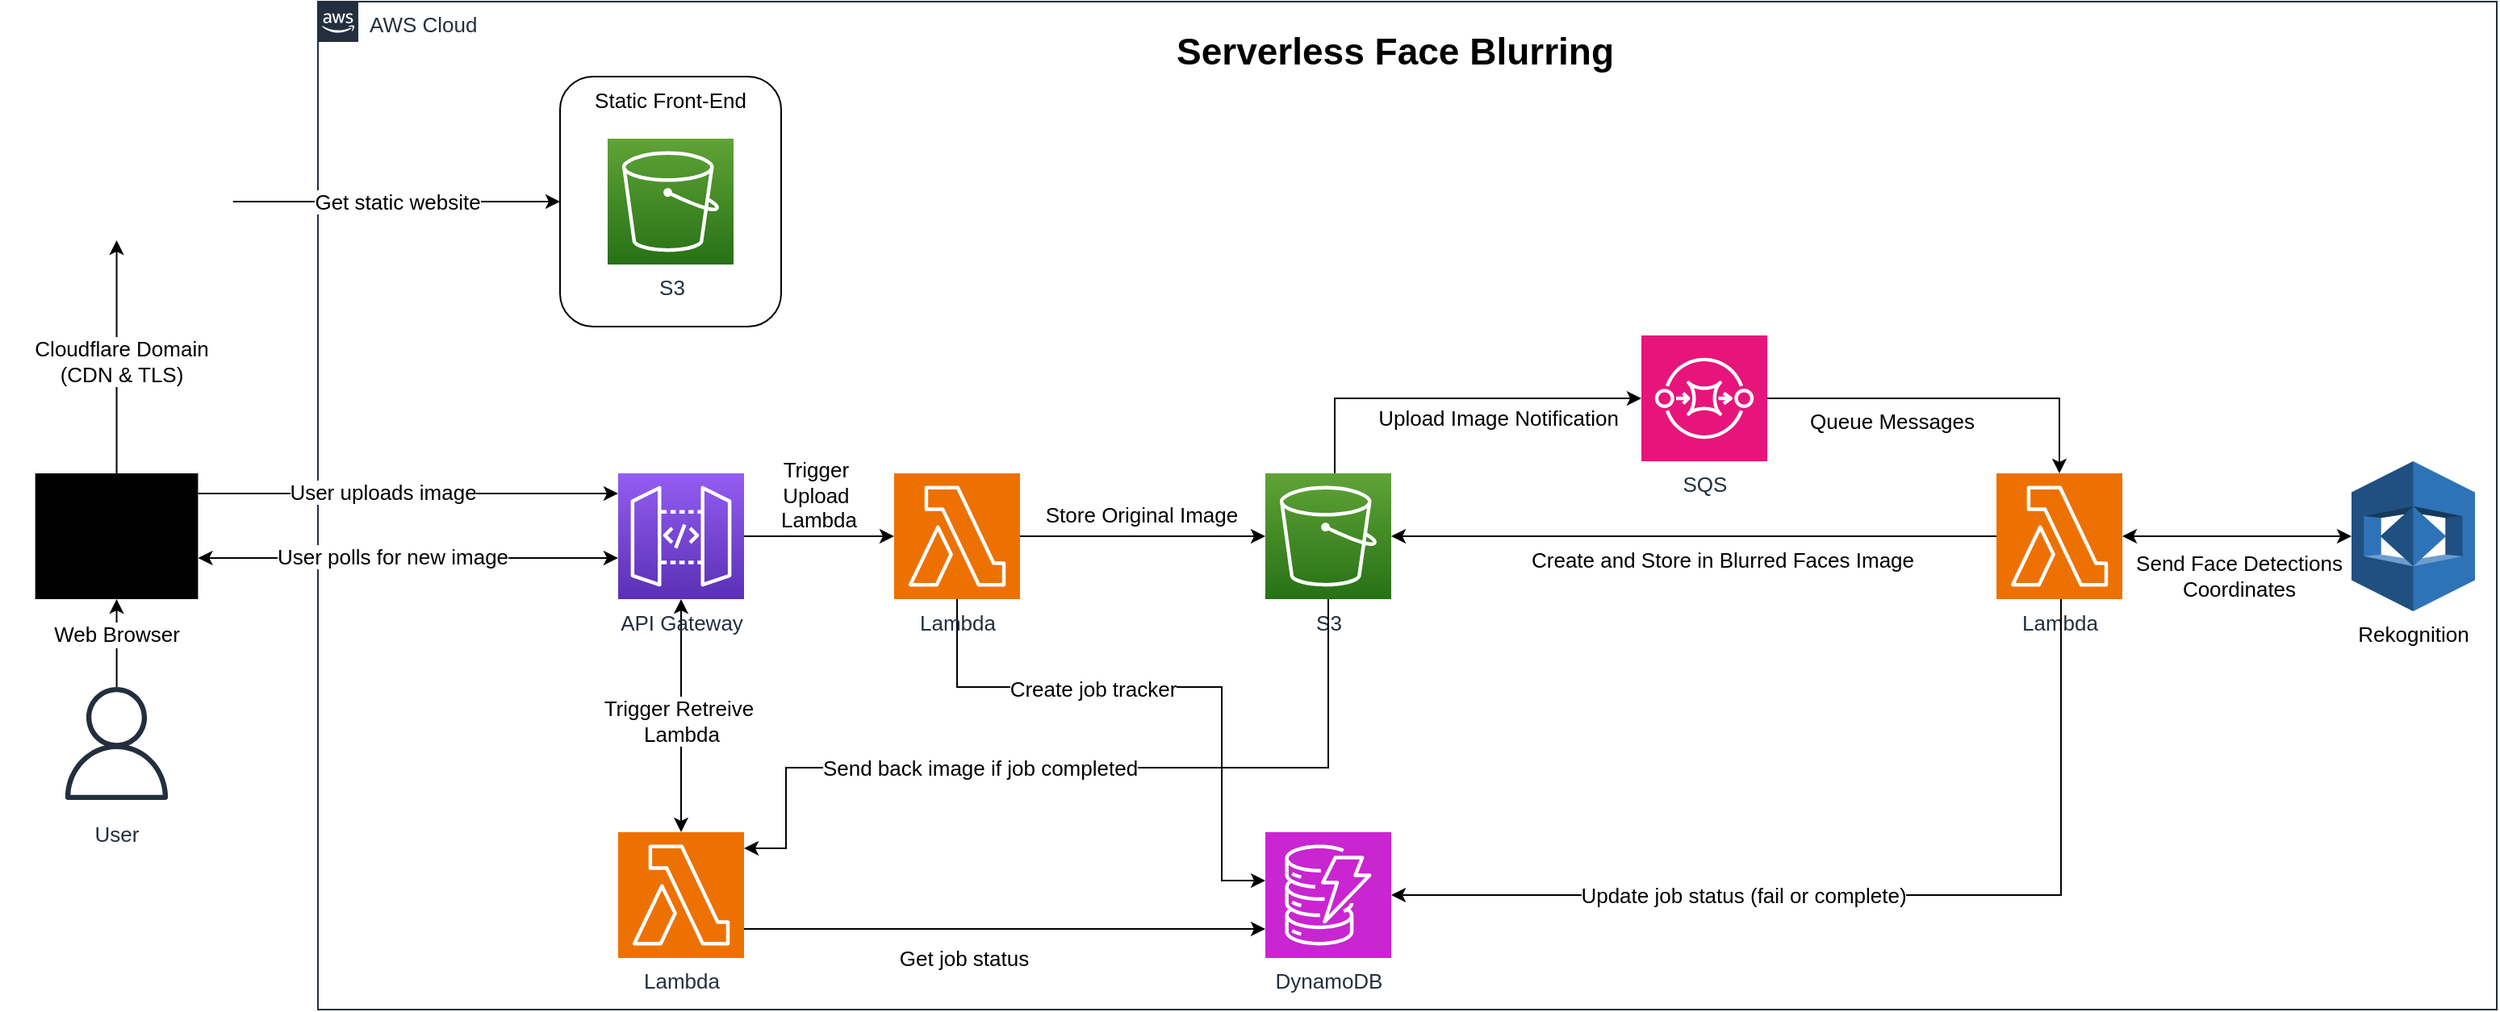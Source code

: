 <mxfile version="24.9.0">
  <diagram id="Ht1M8jgEwFfnCIfOTk4-" name="Page-1">
    <mxGraphModel dx="2074" dy="1146" grid="1" gridSize="10" guides="1" tooltips="1" connect="1" arrows="1" fold="1" page="1" pageScale="1" pageWidth="827" pageHeight="1169" math="0" shadow="0">
      <root>
        <mxCell id="0" />
        <mxCell id="1" parent="0" />
        <mxCell id="jZVaUwOg5UY3L9NAnvdq-71" value="AWS Cloud" style="points=[[0,0],[0.25,0],[0.5,0],[0.75,0],[1,0],[1,0.25],[1,0.5],[1,0.75],[1,1],[0.75,1],[0.5,1],[0.25,1],[0,1],[0,0.75],[0,0.5],[0,0.25]];outlineConnect=0;gradientColor=none;html=1;whiteSpace=wrap;fontSize=13;fontStyle=0;shape=mxgraph.aws4.group;grIcon=mxgraph.aws4.group_aws_cloud_alt;strokeColor=#232F3E;fillColor=none;verticalAlign=top;align=left;spacingLeft=30;fontColor=#232F3E;dashed=0;labelBackgroundColor=none;container=1;pointerEvents=0;collapsible=0;recursiveResize=0;" parent="1" vertex="1">
          <mxGeometry x="240" y="125" width="1350" height="625" as="geometry" />
        </mxCell>
        <mxCell id="ifsCe7wSicus5D4EdEdn-7" value="Static Front-End" style="rounded=1;whiteSpace=wrap;html=1;verticalAlign=top;fontSize=13;" parent="jZVaUwOg5UY3L9NAnvdq-71" vertex="1">
          <mxGeometry x="150" y="46.5" width="137" height="155" as="geometry" />
        </mxCell>
        <mxCell id="jZVaUwOg5UY3L9NAnvdq-73" value="S3" style="outlineConnect=0;fontColor=#232F3E;gradientColor=#60A337;gradientDirection=north;fillColor=#277116;strokeColor=#ffffff;dashed=0;verticalLabelPosition=bottom;verticalAlign=top;align=center;html=1;fontSize=13;fontStyle=0;aspect=fixed;shape=mxgraph.aws4.resourceIcon;resIcon=mxgraph.aws4.s3;labelBackgroundColor=none;" parent="jZVaUwOg5UY3L9NAnvdq-71" vertex="1">
          <mxGeometry x="179.5" y="85" width="78" height="78" as="geometry" />
        </mxCell>
        <mxCell id="ASHzGRQUF6kaOziHz2nL-23" value="&lt;div&gt;Trigger&amp;nbsp;&lt;/div&gt;&lt;div&gt;Upload&amp;nbsp;&lt;/div&gt;&lt;div&gt;Lambda&lt;/div&gt;" style="edgeStyle=orthogonalEdgeStyle;rounded=0;orthogonalLoop=1;jettySize=auto;html=1;fontSize=13;" edge="1" parent="jZVaUwOg5UY3L9NAnvdq-71" source="jZVaUwOg5UY3L9NAnvdq-74" target="ifsCe7wSicus5D4EdEdn-16">
          <mxGeometry x="-0.011" y="27" relative="1" as="geometry">
            <Array as="points">
              <mxPoint x="310" y="332" />
              <mxPoint x="310" y="332" />
            </Array>
            <mxPoint y="1" as="offset" />
          </mxGeometry>
        </mxCell>
        <mxCell id="ASHzGRQUF6kaOziHz2nL-30" style="edgeStyle=orthogonalEdgeStyle;rounded=0;orthogonalLoop=1;jettySize=auto;html=1;startArrow=classic;startFill=1;fontSize=13;" edge="1" parent="jZVaUwOg5UY3L9NAnvdq-71" source="jZVaUwOg5UY3L9NAnvdq-74" target="ASHzGRQUF6kaOziHz2nL-29">
          <mxGeometry relative="1" as="geometry" />
        </mxCell>
        <mxCell id="ASHzGRQUF6kaOziHz2nL-31" value="&lt;div&gt;Trigger Retreive&amp;nbsp;&lt;/div&gt;&lt;div&gt;Lambda&lt;/div&gt;" style="edgeLabel;html=1;align=center;verticalAlign=middle;resizable=0;points=[];fontSize=13;" vertex="1" connectable="0" parent="ASHzGRQUF6kaOziHz2nL-30">
          <mxGeometry x="0.039" relative="1" as="geometry">
            <mxPoint as="offset" />
          </mxGeometry>
        </mxCell>
        <mxCell id="jZVaUwOg5UY3L9NAnvdq-74" value="API Gateway" style="outlineConnect=0;fontColor=#232F3E;gradientColor=#945DF2;gradientDirection=north;fillColor=#5A30B5;strokeColor=#ffffff;dashed=0;verticalLabelPosition=bottom;verticalAlign=top;align=center;html=1;fontSize=13;fontStyle=0;aspect=fixed;shape=mxgraph.aws4.resourceIcon;resIcon=mxgraph.aws4.api_gateway;labelBackgroundColor=none;" parent="jZVaUwOg5UY3L9NAnvdq-71" vertex="1">
          <mxGeometry x="186" y="292.5" width="78" height="78" as="geometry" />
        </mxCell>
        <mxCell id="ASHzGRQUF6kaOziHz2nL-2" style="edgeStyle=orthogonalEdgeStyle;rounded=0;orthogonalLoop=1;jettySize=auto;html=1;fontSize=13;" edge="1" parent="jZVaUwOg5UY3L9NAnvdq-71" source="ifsCe7wSicus5D4EdEdn-6" target="ifsCe7wSicus5D4EdEdn-19">
          <mxGeometry relative="1" as="geometry">
            <Array as="points">
              <mxPoint x="630" y="246" />
            </Array>
          </mxGeometry>
        </mxCell>
        <mxCell id="ASHzGRQUF6kaOziHz2nL-6" value="&lt;div&gt;Upload Image Notification&lt;/div&gt;" style="edgeLabel;html=1;align=center;verticalAlign=middle;resizable=0;points=[];fontSize=13;" vertex="1" connectable="0" parent="ASHzGRQUF6kaOziHz2nL-2">
          <mxGeometry x="-0.255" y="1" relative="1" as="geometry">
            <mxPoint x="59" y="13" as="offset" />
          </mxGeometry>
        </mxCell>
        <mxCell id="ifsCe7wSicus5D4EdEdn-6" value="S3" style="outlineConnect=0;fontColor=#232F3E;gradientColor=#60A337;gradientDirection=north;fillColor=#277116;strokeColor=#ffffff;dashed=0;verticalLabelPosition=bottom;verticalAlign=top;align=center;html=1;fontSize=13;fontStyle=0;aspect=fixed;shape=mxgraph.aws4.resourceIcon;resIcon=mxgraph.aws4.s3;labelBackgroundColor=none;" parent="jZVaUwOg5UY3L9NAnvdq-71" vertex="1">
          <mxGeometry x="587" y="292.5" width="78" height="78" as="geometry" />
        </mxCell>
        <mxCell id="ifsCe7wSicus5D4EdEdn-18" style="edgeStyle=orthogonalEdgeStyle;rounded=0;orthogonalLoop=1;jettySize=auto;html=1;exitX=1;exitY=0.5;exitDx=0;exitDy=0;exitPerimeter=0;fontSize=13;" parent="jZVaUwOg5UY3L9NAnvdq-71" edge="1" target="ifsCe7wSicus5D4EdEdn-6" source="ifsCe7wSicus5D4EdEdn-16">
          <mxGeometry relative="1" as="geometry">
            <mxPoint x="435" y="312.5" as="sourcePoint" />
            <mxPoint x="587" y="312.5" as="targetPoint" />
          </mxGeometry>
        </mxCell>
        <mxCell id="ifsCe7wSicus5D4EdEdn-23" value="Store Original Image" style="edgeLabel;html=1;align=center;verticalAlign=middle;resizable=0;points=[];fontSize=13;" parent="ifsCe7wSicus5D4EdEdn-18" vertex="1" connectable="0">
          <mxGeometry x="-0.137" y="1" relative="1" as="geometry">
            <mxPoint x="9" y="-13" as="offset" />
          </mxGeometry>
        </mxCell>
        <mxCell id="ASHzGRQUF6kaOziHz2nL-38" style="edgeStyle=orthogonalEdgeStyle;rounded=0;orthogonalLoop=1;jettySize=auto;html=1;fontSize=13;" edge="1" parent="jZVaUwOg5UY3L9NAnvdq-71" source="ifsCe7wSicus5D4EdEdn-16" target="ASHzGRQUF6kaOziHz2nL-17">
          <mxGeometry relative="1" as="geometry">
            <Array as="points">
              <mxPoint x="396" y="425" />
              <mxPoint x="560" y="425" />
              <mxPoint x="560" y="545" />
            </Array>
          </mxGeometry>
        </mxCell>
        <mxCell id="ASHzGRQUF6kaOziHz2nL-39" value="Create job tracker" style="edgeLabel;html=1;align=center;verticalAlign=middle;resizable=0;points=[];fontSize=13;" vertex="1" connectable="0" parent="ASHzGRQUF6kaOziHz2nL-38">
          <mxGeometry x="-0.242" y="-1" relative="1" as="geometry">
            <mxPoint as="offset" />
          </mxGeometry>
        </mxCell>
        <mxCell id="ifsCe7wSicus5D4EdEdn-16" value="Lambda" style="sketch=0;points=[[0,0,0],[0.25,0,0],[0.5,0,0],[0.75,0,0],[1,0,0],[0,1,0],[0.25,1,0],[0.5,1,0],[0.75,1,0],[1,1,0],[0,0.25,0],[0,0.5,0],[0,0.75,0],[1,0.25,0],[1,0.5,0],[1,0.75,0]];outlineConnect=0;fontColor=#232F3E;fillColor=#ED7100;strokeColor=#ffffff;dashed=0;verticalLabelPosition=bottom;verticalAlign=top;align=center;html=1;fontSize=13;fontStyle=0;aspect=fixed;shape=mxgraph.aws4.resourceIcon;resIcon=mxgraph.aws4.lambda;" parent="jZVaUwOg5UY3L9NAnvdq-71" vertex="1">
          <mxGeometry x="357" y="292.5" width="78" height="78" as="geometry" />
        </mxCell>
        <mxCell id="ASHzGRQUF6kaOziHz2nL-3" style="edgeStyle=orthogonalEdgeStyle;rounded=0;orthogonalLoop=1;jettySize=auto;html=1;fontSize=13;" edge="1" parent="jZVaUwOg5UY3L9NAnvdq-71" source="ifsCe7wSicus5D4EdEdn-19" target="ifsCe7wSicus5D4EdEdn-30">
          <mxGeometry relative="1" as="geometry" />
        </mxCell>
        <mxCell id="ASHzGRQUF6kaOziHz2nL-8" value="Queue Messages" style="edgeLabel;html=1;align=center;verticalAlign=middle;resizable=0;points=[];fontSize=13;" vertex="1" connectable="0" parent="ASHzGRQUF6kaOziHz2nL-3">
          <mxGeometry x="-0.433" y="-1" relative="1" as="geometry">
            <mxPoint x="12" y="13" as="offset" />
          </mxGeometry>
        </mxCell>
        <mxCell id="ifsCe7wSicus5D4EdEdn-19" value="SQS" style="sketch=0;points=[[0,0,0],[0.25,0,0],[0.5,0,0],[0.75,0,0],[1,0,0],[0,1,0],[0.25,1,0],[0.5,1,0],[0.75,1,0],[1,1,0],[0,0.25,0],[0,0.5,0],[0,0.75,0],[1,0.25,0],[1,0.5,0],[1,0.75,0]];outlineConnect=0;fontColor=#232F3E;fillColor=#E7157B;strokeColor=#ffffff;dashed=0;verticalLabelPosition=bottom;verticalAlign=top;align=center;html=1;fontSize=13;fontStyle=0;aspect=fixed;shape=mxgraph.aws4.resourceIcon;resIcon=mxgraph.aws4.sqs;" parent="jZVaUwOg5UY3L9NAnvdq-71" vertex="1">
          <mxGeometry x="820" y="207" width="78" height="78" as="geometry" />
        </mxCell>
        <mxCell id="ifsCe7wSicus5D4EdEdn-33" style="edgeStyle=orthogonalEdgeStyle;rounded=0;orthogonalLoop=1;jettySize=auto;html=1;startArrow=classic;startFill=1;fontSize=13;" parent="jZVaUwOg5UY3L9NAnvdq-71" source="ifsCe7wSicus5D4EdEdn-21" target="ifsCe7wSicus5D4EdEdn-30" edge="1">
          <mxGeometry relative="1" as="geometry" />
        </mxCell>
        <mxCell id="ifsCe7wSicus5D4EdEdn-34" value="&lt;div&gt;Send Face Detections&lt;/div&gt;&lt;div&gt;Coordinates&lt;br&gt;&lt;/div&gt;" style="edgeLabel;html=1;align=center;verticalAlign=middle;resizable=0;points=[];fontSize=13;" parent="ifsCe7wSicus5D4EdEdn-33" vertex="1" connectable="0">
          <mxGeometry x="0.176" y="1" relative="1" as="geometry">
            <mxPoint x="13" y="23" as="offset" />
          </mxGeometry>
        </mxCell>
        <mxCell id="ifsCe7wSicus5D4EdEdn-21" value="Rekognition" style="outlineConnect=0;dashed=0;verticalLabelPosition=bottom;verticalAlign=top;align=center;html=1;shape=mxgraph.aws3.rekognition;fillColor=#2E73B8;gradientColor=none;labelBackgroundColor=default;fontSize=13;" parent="jZVaUwOg5UY3L9NAnvdq-71" vertex="1">
          <mxGeometry x="1260" y="285" width="76.5" height="93" as="geometry" />
        </mxCell>
        <mxCell id="ASHzGRQUF6kaOziHz2nL-4" style="edgeStyle=orthogonalEdgeStyle;rounded=0;orthogonalLoop=1;jettySize=auto;html=1;fontSize=13;" edge="1" parent="jZVaUwOg5UY3L9NAnvdq-71" source="ifsCe7wSicus5D4EdEdn-30" target="ifsCe7wSicus5D4EdEdn-6">
          <mxGeometry relative="1" as="geometry" />
        </mxCell>
        <mxCell id="ASHzGRQUF6kaOziHz2nL-9" value="Create and Store in Blurred Faces Image " style="edgeLabel;html=1;align=center;verticalAlign=middle;resizable=0;points=[];fontSize=13;" vertex="1" connectable="0" parent="ASHzGRQUF6kaOziHz2nL-4">
          <mxGeometry x="0.008" y="-2" relative="1" as="geometry">
            <mxPoint x="19" y="16" as="offset" />
          </mxGeometry>
        </mxCell>
        <mxCell id="ifsCe7wSicus5D4EdEdn-30" value="Lambda" style="sketch=0;points=[[0,0,0],[0.25,0,0],[0.5,0,0],[0.75,0,0],[1,0,0],[0,1,0],[0.25,1,0],[0.5,1,0],[0.75,1,0],[1,1,0],[0,0.25,0],[0,0.5,0],[0,0.75,0],[1,0.25,0],[1,0.5,0],[1,0.75,0]];outlineConnect=0;fontColor=#232F3E;fillColor=#ED7100;strokeColor=#ffffff;dashed=0;verticalLabelPosition=bottom;verticalAlign=top;align=center;html=1;fontSize=13;fontStyle=0;aspect=fixed;shape=mxgraph.aws4.resourceIcon;resIcon=mxgraph.aws4.lambda;" parent="jZVaUwOg5UY3L9NAnvdq-71" vertex="1">
          <mxGeometry x="1040" y="292.5" width="78" height="78" as="geometry" />
        </mxCell>
        <mxCell id="ASHzGRQUF6kaOziHz2nL-17" value="DynamoDB" style="sketch=0;points=[[0,0,0],[0.25,0,0],[0.5,0,0],[0.75,0,0],[1,0,0],[0,1,0],[0.25,1,0],[0.5,1,0],[0.75,1,0],[1,1,0],[0,0.25,0],[0,0.5,0],[0,0.75,0],[1,0.25,0],[1,0.5,0],[1,0.75,0]];outlineConnect=0;fontColor=#232F3E;fillColor=#C925D1;strokeColor=#ffffff;dashed=0;verticalLabelPosition=bottom;verticalAlign=top;align=center;html=1;fontSize=13;fontStyle=0;aspect=fixed;shape=mxgraph.aws4.resourceIcon;resIcon=mxgraph.aws4.dynamodb;" vertex="1" parent="jZVaUwOg5UY3L9NAnvdq-71">
          <mxGeometry x="587" y="515" width="78" height="78" as="geometry" />
        </mxCell>
        <mxCell id="ASHzGRQUF6kaOziHz2nL-34" value="Send back image if job completed" style="edgeStyle=orthogonalEdgeStyle;rounded=0;orthogonalLoop=1;jettySize=auto;html=1;startArrow=classic;startFill=1;endArrow=none;endFill=0;fontSize=13;" edge="1" parent="jZVaUwOg5UY3L9NAnvdq-71" source="ASHzGRQUF6kaOziHz2nL-29" target="ifsCe7wSicus5D4EdEdn-6">
          <mxGeometry x="-0.241" relative="1" as="geometry">
            <Array as="points">
              <mxPoint x="290" y="525" />
              <mxPoint x="290" y="475" />
              <mxPoint x="626" y="475" />
            </Array>
            <mxPoint as="offset" />
          </mxGeometry>
        </mxCell>
        <mxCell id="ASHzGRQUF6kaOziHz2nL-35" style="edgeStyle=orthogonalEdgeStyle;rounded=0;orthogonalLoop=1;jettySize=auto;html=1;fontSize=13;" edge="1" parent="jZVaUwOg5UY3L9NAnvdq-71" source="ASHzGRQUF6kaOziHz2nL-29" target="ASHzGRQUF6kaOziHz2nL-17">
          <mxGeometry relative="1" as="geometry">
            <Array as="points">
              <mxPoint x="430" y="575" />
              <mxPoint x="430" y="575" />
            </Array>
          </mxGeometry>
        </mxCell>
        <mxCell id="ASHzGRQUF6kaOziHz2nL-36" value="Get job status" style="edgeLabel;html=1;align=center;verticalAlign=middle;resizable=0;points=[];fontSize=13;" vertex="1" connectable="0" parent="ASHzGRQUF6kaOziHz2nL-35">
          <mxGeometry x="-0.195" y="-2" relative="1" as="geometry">
            <mxPoint x="6" y="16" as="offset" />
          </mxGeometry>
        </mxCell>
        <mxCell id="ASHzGRQUF6kaOziHz2nL-29" value="Lambda" style="sketch=0;points=[[0,0,0],[0.25,0,0],[0.5,0,0],[0.75,0,0],[1,0,0],[0,1,0],[0.25,1,0],[0.5,1,0],[0.75,1,0],[1,1,0],[0,0.25,0],[0,0.5,0],[0,0.75,0],[1,0.25,0],[1,0.5,0],[1,0.75,0]];outlineConnect=0;fontColor=#232F3E;fillColor=#ED7100;strokeColor=#ffffff;dashed=0;verticalLabelPosition=bottom;verticalAlign=top;align=center;html=1;fontSize=13;fontStyle=0;aspect=fixed;shape=mxgraph.aws4.resourceIcon;resIcon=mxgraph.aws4.lambda;" vertex="1" parent="jZVaUwOg5UY3L9NAnvdq-71">
          <mxGeometry x="186" y="515" width="78" height="78" as="geometry" />
        </mxCell>
        <mxCell id="ASHzGRQUF6kaOziHz2nL-37" style="edgeStyle=orthogonalEdgeStyle;rounded=0;orthogonalLoop=1;jettySize=auto;html=1;entryX=1;entryY=0.5;entryDx=0;entryDy=0;entryPerimeter=0;fontSize=13;" edge="1" parent="jZVaUwOg5UY3L9NAnvdq-71" source="ifsCe7wSicus5D4EdEdn-30" target="ASHzGRQUF6kaOziHz2nL-17">
          <mxGeometry relative="1" as="geometry">
            <Array as="points">
              <mxPoint x="1080" y="554" />
            </Array>
          </mxGeometry>
        </mxCell>
        <mxCell id="ASHzGRQUF6kaOziHz2nL-40" value="Update job status (fail or complete) " style="edgeLabel;html=1;align=center;verticalAlign=middle;resizable=0;points=[];fontSize=13;" vertex="1" connectable="0" parent="ASHzGRQUF6kaOziHz2nL-37">
          <mxGeometry x="0.275" y="2" relative="1" as="geometry">
            <mxPoint x="1" y="-2" as="offset" />
          </mxGeometry>
        </mxCell>
        <mxCell id="-QjtrjUzRDEMRZ5MF8oH-47" value="Serverless Face Blurring" style="text;html=1;resizable=0;points=[];autosize=1;align=left;verticalAlign=top;spacingTop=-4;fontSize=23;fontStyle=1;labelBackgroundColor=none;" parent="jZVaUwOg5UY3L9NAnvdq-71" vertex="1">
          <mxGeometry x="530" y="15" width="270" height="40" as="geometry" />
        </mxCell>
        <mxCell id="ASHzGRQUF6kaOziHz2nL-47" style="edgeStyle=orthogonalEdgeStyle;rounded=0;orthogonalLoop=1;jettySize=auto;html=1;fontSize=13;" edge="1" parent="1" source="jZVaUwOg5UY3L9NAnvdq-60" target="ifsCe7wSicus5D4EdEdn-3">
          <mxGeometry relative="1" as="geometry" />
        </mxCell>
        <mxCell id="jZVaUwOg5UY3L9NAnvdq-60" value="User" style="outlineConnect=0;fontColor=#232F3E;gradientColor=none;fillColor=#232F3E;strokeColor=none;dashed=0;verticalLabelPosition=bottom;verticalAlign=top;align=center;html=1;fontSize=13;fontStyle=0;aspect=fixed;pointerEvents=1;shape=mxgraph.aws4.user;labelBackgroundColor=default;spacingTop=7;" parent="1" vertex="1">
          <mxGeometry x="80.27" y="550" width="70" height="70" as="geometry" />
        </mxCell>
        <mxCell id="ASHzGRQUF6kaOziHz2nL-41" style="edgeStyle=orthogonalEdgeStyle;rounded=0;orthogonalLoop=1;jettySize=auto;html=1;fontSize=13;" edge="1" parent="1" source="ifsCe7wSicus5D4EdEdn-3" target="jZVaUwOg5UY3L9NAnvdq-74">
          <mxGeometry relative="1" as="geometry">
            <Array as="points">
              <mxPoint x="200" y="430" />
              <mxPoint x="200" y="430" />
            </Array>
          </mxGeometry>
        </mxCell>
        <mxCell id="ASHzGRQUF6kaOziHz2nL-44" value="User uploads image" style="edgeLabel;html=1;align=center;verticalAlign=middle;resizable=0;points=[];fontSize=13;" vertex="1" connectable="0" parent="ASHzGRQUF6kaOziHz2nL-41">
          <mxGeometry x="-0.183" y="1" relative="1" as="geometry">
            <mxPoint x="8" as="offset" />
          </mxGeometry>
        </mxCell>
        <mxCell id="ASHzGRQUF6kaOziHz2nL-42" style="edgeStyle=orthogonalEdgeStyle;rounded=0;orthogonalLoop=1;jettySize=auto;html=1;startArrow=classic;startFill=1;fontSize=13;" edge="1" parent="1" source="ifsCe7wSicus5D4EdEdn-3" target="jZVaUwOg5UY3L9NAnvdq-74">
          <mxGeometry relative="1" as="geometry">
            <Array as="points">
              <mxPoint x="300" y="470" />
              <mxPoint x="300" y="470" />
            </Array>
          </mxGeometry>
        </mxCell>
        <mxCell id="ASHzGRQUF6kaOziHz2nL-43" value="User polls for new image" style="edgeLabel;html=1;align=center;verticalAlign=middle;resizable=0;points=[];fontSize=13;" vertex="1" connectable="0" parent="ASHzGRQUF6kaOziHz2nL-42">
          <mxGeometry x="-0.076" y="1" relative="1" as="geometry">
            <mxPoint as="offset" />
          </mxGeometry>
        </mxCell>
        <mxCell id="ASHzGRQUF6kaOziHz2nL-49" style="edgeStyle=orthogonalEdgeStyle;rounded=0;orthogonalLoop=1;jettySize=auto;html=1;" edge="1" parent="1" source="ifsCe7wSicus5D4EdEdn-3" target="ASHzGRQUF6kaOziHz2nL-48">
          <mxGeometry relative="1" as="geometry" />
        </mxCell>
        <mxCell id="ASHzGRQUF6kaOziHz2nL-51" value="&lt;div&gt;&lt;font style=&quot;font-size: 13px;&quot;&gt;Cloudflare Domain&lt;/font&gt;&lt;/div&gt;&lt;div&gt;&lt;font style=&quot;font-size: 13px;&quot;&gt;(CDN &amp;amp; TLS)&lt;br&gt;&lt;/font&gt;&lt;/div&gt;" style="edgeLabel;html=1;align=center;verticalAlign=middle;resizable=0;points=[];" vertex="1" connectable="0" parent="ASHzGRQUF6kaOziHz2nL-49">
          <mxGeometry x="-0.038" y="-2" relative="1" as="geometry">
            <mxPoint as="offset" />
          </mxGeometry>
        </mxCell>
        <mxCell id="ifsCe7wSicus5D4EdEdn-3" value="Web Browser" style="sketch=0;verticalLabelPosition=bottom;sketch=0;aspect=fixed;html=1;verticalAlign=top;strokeColor=none;fillColor=#000000;align=center;outlineConnect=0;pointerEvents=1;shape=mxgraph.citrix2.desktop;labelBackgroundColor=default;spacingTop=7;fontSize=13;" parent="1" vertex="1">
          <mxGeometry x="64.82" y="417.5" width="100.89" height="78" as="geometry" />
        </mxCell>
        <mxCell id="ASHzGRQUF6kaOziHz2nL-50" value="&lt;font style=&quot;font-size: 13px;&quot;&gt;Get static website&lt;/font&gt;" style="edgeStyle=orthogonalEdgeStyle;rounded=0;orthogonalLoop=1;jettySize=auto;html=1;" edge="1" parent="1" source="ASHzGRQUF6kaOziHz2nL-48" target="ifsCe7wSicus5D4EdEdn-7">
          <mxGeometry relative="1" as="geometry" />
        </mxCell>
        <mxCell id="ASHzGRQUF6kaOziHz2nL-48" value="" style="shape=image;imageAspect=0;aspect=fixed;verticalLabelPosition=bottom;verticalAlign=top;image=https://cf-assets.www.cloudflare.com/slt3lc6tev37/fdh7MDcUlyADCr49kuUs2/5f780ced9677a05d52b05605be88bc6f/cf-logo-v-rgb.png;fontSize=13;labelBackgroundColor=default;spacingBottom=0;spacingTop=25;" vertex="1" parent="1">
          <mxGeometry x="43.13" y="225" width="144.28" height="48" as="geometry" />
        </mxCell>
      </root>
    </mxGraphModel>
  </diagram>
</mxfile>

